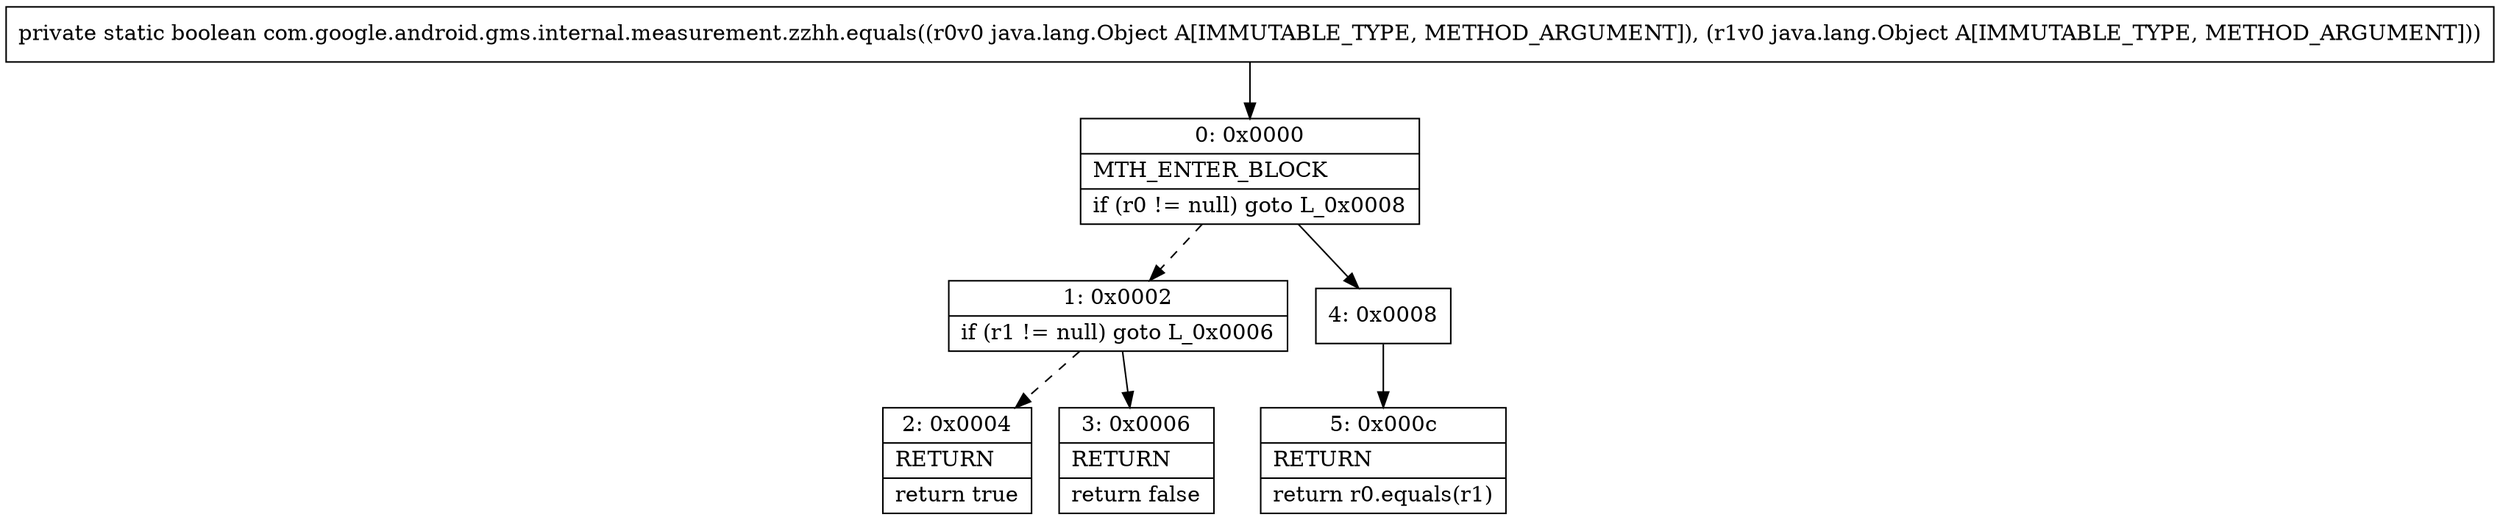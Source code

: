 digraph "CFG forcom.google.android.gms.internal.measurement.zzhh.equals(Ljava\/lang\/Object;Ljava\/lang\/Object;)Z" {
Node_0 [shape=record,label="{0\:\ 0x0000|MTH_ENTER_BLOCK\l|if (r0 != null) goto L_0x0008\l}"];
Node_1 [shape=record,label="{1\:\ 0x0002|if (r1 != null) goto L_0x0006\l}"];
Node_2 [shape=record,label="{2\:\ 0x0004|RETURN\l|return true\l}"];
Node_3 [shape=record,label="{3\:\ 0x0006|RETURN\l|return false\l}"];
Node_4 [shape=record,label="{4\:\ 0x0008}"];
Node_5 [shape=record,label="{5\:\ 0x000c|RETURN\l|return r0.equals(r1)\l}"];
MethodNode[shape=record,label="{private static boolean com.google.android.gms.internal.measurement.zzhh.equals((r0v0 java.lang.Object A[IMMUTABLE_TYPE, METHOD_ARGUMENT]), (r1v0 java.lang.Object A[IMMUTABLE_TYPE, METHOD_ARGUMENT])) }"];
MethodNode -> Node_0;
Node_0 -> Node_1[style=dashed];
Node_0 -> Node_4;
Node_1 -> Node_2[style=dashed];
Node_1 -> Node_3;
Node_4 -> Node_5;
}

